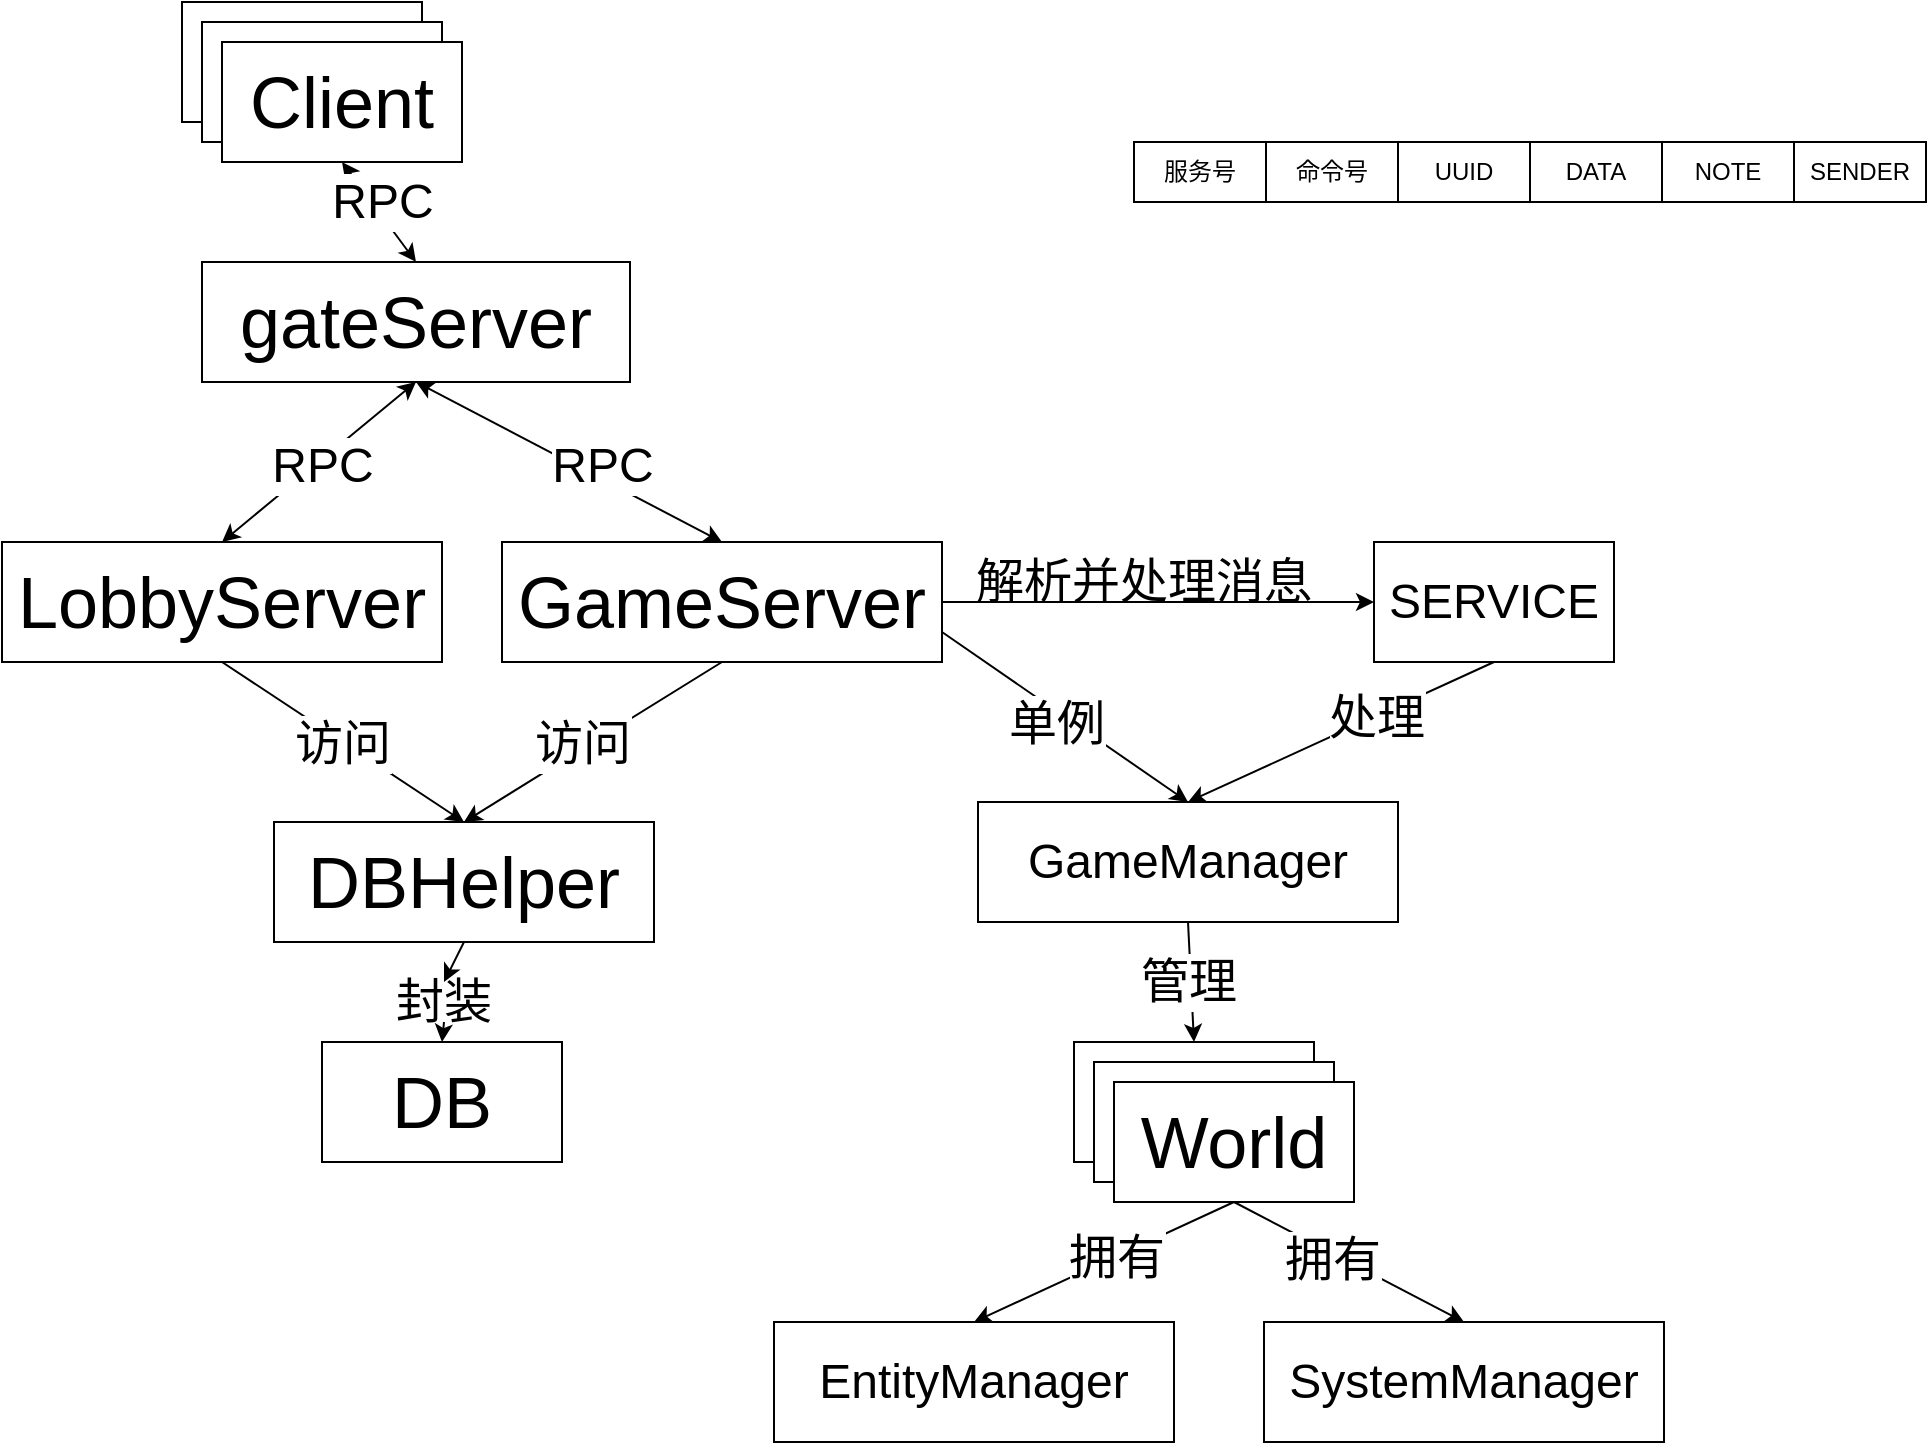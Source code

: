 <mxfile version="13.6.4" type="github">
  <diagram id="IVRoTZSTOOcRmXtd3SFh" name="Page-1">
    <mxGraphModel dx="2500" dy="896" grid="1" gridSize="10" guides="1" tooltips="1" connect="1" arrows="1" fold="1" page="1" pageScale="1" pageWidth="827" pageHeight="1169" math="0" shadow="0">
      <root>
        <mxCell id="0" />
        <mxCell id="1" parent="0" />
        <mxCell id="q0oahWR5_wieYY4KB26Z-1" value="&lt;font style=&quot;font-size: 36px&quot;&gt;gateServer&lt;/font&gt;" style="rounded=0;whiteSpace=wrap;html=1;" parent="1" vertex="1">
          <mxGeometry x="44" y="130" width="214" height="60" as="geometry" />
        </mxCell>
        <mxCell id="q0oahWR5_wieYY4KB26Z-2" value="&lt;font style=&quot;font-size: 36px&quot;&gt;GameServer&lt;/font&gt;" style="rounded=0;whiteSpace=wrap;html=1;" parent="1" vertex="1">
          <mxGeometry x="194" y="270" width="220" height="60" as="geometry" />
        </mxCell>
        <mxCell id="q0oahWR5_wieYY4KB26Z-3" value="" style="endArrow=classic;startArrow=classic;html=1;exitX=0.5;exitY=0;exitDx=0;exitDy=0;entryX=0.5;entryY=1;entryDx=0;entryDy=0;" parent="1" source="q0oahWR5_wieYY4KB26Z-2" target="q0oahWR5_wieYY4KB26Z-1" edge="1">
          <mxGeometry width="50" height="50" relative="1" as="geometry">
            <mxPoint x="234" y="230" as="sourcePoint" />
            <mxPoint x="284" y="180" as="targetPoint" />
          </mxGeometry>
        </mxCell>
        <mxCell id="q0oahWR5_wieYY4KB26Z-12" value="&lt;font style=&quot;font-size: 24px&quot;&gt;RPC&lt;/font&gt;" style="edgeLabel;html=1;align=center;verticalAlign=middle;resizable=0;points=[];" parent="q0oahWR5_wieYY4KB26Z-3" vertex="1" connectable="0">
          <mxGeometry x="0.264" y="3" relative="1" as="geometry">
            <mxPoint x="37.98" y="10" as="offset" />
          </mxGeometry>
        </mxCell>
        <mxCell id="q0oahWR5_wieYY4KB26Z-4" value="&lt;font style=&quot;font-size: 36px&quot;&gt;LobbyServer&lt;/font&gt;" style="rounded=0;whiteSpace=wrap;html=1;" parent="1" vertex="1">
          <mxGeometry x="-56" y="270" width="220" height="60" as="geometry" />
        </mxCell>
        <mxCell id="q0oahWR5_wieYY4KB26Z-5" value="" style="endArrow=classic;startArrow=classic;html=1;entryX=0.5;entryY=1;entryDx=0;entryDy=0;exitX=0.5;exitY=0;exitDx=0;exitDy=0;" parent="1" source="q0oahWR5_wieYY4KB26Z-4" target="q0oahWR5_wieYY4KB26Z-1" edge="1">
          <mxGeometry width="50" height="50" relative="1" as="geometry">
            <mxPoint x="234" y="230" as="sourcePoint" />
            <mxPoint x="284" y="180" as="targetPoint" />
          </mxGeometry>
        </mxCell>
        <mxCell id="q0oahWR5_wieYY4KB26Z-6" value="&lt;font style=&quot;font-size: 36px&quot;&gt;Client&lt;/font&gt;" style="rounded=0;whiteSpace=wrap;html=1;" parent="1" vertex="1">
          <mxGeometry x="34" width="120" height="60" as="geometry" />
        </mxCell>
        <mxCell id="q0oahWR5_wieYY4KB26Z-7" value="&lt;font style=&quot;font-size: 36px&quot;&gt;Client&lt;/font&gt;" style="rounded=0;whiteSpace=wrap;html=1;" parent="1" vertex="1">
          <mxGeometry x="44" y="10" width="120" height="60" as="geometry" />
        </mxCell>
        <mxCell id="q0oahWR5_wieYY4KB26Z-8" value="&lt;font style=&quot;font-size: 36px&quot;&gt;Client&lt;/font&gt;" style="rounded=0;whiteSpace=wrap;html=1;" parent="1" vertex="1">
          <mxGeometry x="54" y="20" width="120" height="60" as="geometry" />
        </mxCell>
        <mxCell id="q0oahWR5_wieYY4KB26Z-10" value="" style="endArrow=classic;startArrow=classic;html=1;exitX=0.5;exitY=0;exitDx=0;exitDy=0;entryX=0.5;entryY=1;entryDx=0;entryDy=0;" parent="1" source="q0oahWR5_wieYY4KB26Z-1" target="q0oahWR5_wieYY4KB26Z-8" edge="1">
          <mxGeometry width="50" height="50" relative="1" as="geometry">
            <mxPoint x="84" y="190" as="sourcePoint" />
            <mxPoint x="114" y="90" as="targetPoint" />
          </mxGeometry>
        </mxCell>
        <mxCell id="q0oahWR5_wieYY4KB26Z-13" value="&lt;font style=&quot;font-size: 24px&quot;&gt;RPC&lt;/font&gt;" style="edgeLabel;html=1;align=center;verticalAlign=middle;resizable=0;points=[];" parent="1" vertex="1" connectable="0">
          <mxGeometry x="103.997" y="232.153" as="geometry" />
        </mxCell>
        <mxCell id="q0oahWR5_wieYY4KB26Z-14" value="&lt;font style=&quot;font-size: 24px&quot;&gt;RPC&lt;/font&gt;" style="edgeLabel;html=1;align=center;verticalAlign=middle;resizable=0;points=[];" parent="1" vertex="1" connectable="0">
          <mxGeometry x="133.997" y="100.003" as="geometry" />
        </mxCell>
        <mxCell id="q0oahWR5_wieYY4KB26Z-15" value="&lt;font style=&quot;font-size: 36px&quot;&gt;DBHelper&lt;/font&gt;" style="rounded=0;whiteSpace=wrap;html=1;" parent="1" vertex="1">
          <mxGeometry x="80" y="410" width="190" height="60" as="geometry" />
        </mxCell>
        <mxCell id="q0oahWR5_wieYY4KB26Z-20" value="&lt;font style=&quot;font-size: 36px&quot;&gt;DB&lt;/font&gt;" style="rounded=0;whiteSpace=wrap;html=1;" parent="1" vertex="1">
          <mxGeometry x="104" y="520" width="120" height="60" as="geometry" />
        </mxCell>
        <mxCell id="q0oahWR5_wieYY4KB26Z-25" value="服务号" style="rounded=0;whiteSpace=wrap;html=1;" parent="1" vertex="1">
          <mxGeometry x="510" y="70" width="66" height="30" as="geometry" />
        </mxCell>
        <mxCell id="q0oahWR5_wieYY4KB26Z-27" value="命令号" style="rounded=0;whiteSpace=wrap;html=1;" parent="1" vertex="1">
          <mxGeometry x="576" y="70" width="66" height="30" as="geometry" />
        </mxCell>
        <mxCell id="q0oahWR5_wieYY4KB26Z-28" value="UUID" style="rounded=0;whiteSpace=wrap;html=1;" parent="1" vertex="1">
          <mxGeometry x="642" y="70" width="66" height="30" as="geometry" />
        </mxCell>
        <mxCell id="q0oahWR5_wieYY4KB26Z-29" value="DATA" style="rounded=0;whiteSpace=wrap;html=1;" parent="1" vertex="1">
          <mxGeometry x="708" y="70" width="66" height="30" as="geometry" />
        </mxCell>
        <mxCell id="q0oahWR5_wieYY4KB26Z-30" value="NOTE" style="rounded=0;whiteSpace=wrap;html=1;" parent="1" vertex="1">
          <mxGeometry x="774" y="70" width="66" height="30" as="geometry" />
        </mxCell>
        <mxCell id="q0oahWR5_wieYY4KB26Z-31" value="SENDER" style="rounded=0;whiteSpace=wrap;html=1;" parent="1" vertex="1">
          <mxGeometry x="840" y="70" width="66" height="30" as="geometry" />
        </mxCell>
        <mxCell id="q0oahWR5_wieYY4KB26Z-34" value="" style="endArrow=classic;html=1;strokeColor=#000000;exitX=0.5;exitY=1;exitDx=0;exitDy=0;entryX=0.5;entryY=0;entryDx=0;entryDy=0;" parent="1" source="q0oahWR5_wieYY4KB26Z-4" target="q0oahWR5_wieYY4KB26Z-15" edge="1">
          <mxGeometry width="50" height="50" relative="1" as="geometry">
            <mxPoint x="250" y="380" as="sourcePoint" />
            <mxPoint x="300" y="330" as="targetPoint" />
          </mxGeometry>
        </mxCell>
        <mxCell id="q0oahWR5_wieYY4KB26Z-35" value="" style="endArrow=classic;html=1;strokeColor=#000000;exitX=0.5;exitY=1;exitDx=0;exitDy=0;entryX=0.5;entryY=0;entryDx=0;entryDy=0;" parent="1" source="q0oahWR5_wieYY4KB26Z-2" target="q0oahWR5_wieYY4KB26Z-15" edge="1">
          <mxGeometry width="50" height="50" relative="1" as="geometry">
            <mxPoint x="460" y="360" as="sourcePoint" />
            <mxPoint x="510" y="310" as="targetPoint" />
          </mxGeometry>
        </mxCell>
        <mxCell id="q0oahWR5_wieYY4KB26Z-36" value="&lt;font style=&quot;font-size: 24px&quot;&gt;访问&lt;/font&gt;" style="edgeLabel;html=1;align=center;verticalAlign=middle;resizable=0;points=[];" parent="1" vertex="1" connectable="0">
          <mxGeometry x="250.0" y="379.997" as="geometry">
            <mxPoint x="-136" y="-9" as="offset" />
          </mxGeometry>
        </mxCell>
        <mxCell id="q0oahWR5_wieYY4KB26Z-37" value="&lt;font style=&quot;font-size: 24px&quot;&gt;访问&lt;/font&gt;" style="edgeLabel;html=1;align=center;verticalAlign=middle;resizable=0;points=[];" parent="1" vertex="1" connectable="0">
          <mxGeometry x="370.0" y="379.997" as="geometry">
            <mxPoint x="-136" y="-9" as="offset" />
          </mxGeometry>
        </mxCell>
        <mxCell id="q0oahWR5_wieYY4KB26Z-38" value="" style="endArrow=classic;html=1;strokeColor=#000000;exitX=0.5;exitY=1;exitDx=0;exitDy=0;entryX=0.5;entryY=0;entryDx=0;entryDy=0;" parent="1" source="q0oahWR5_wieYY4KB26Z-39" target="q0oahWR5_wieYY4KB26Z-20" edge="1">
          <mxGeometry width="50" height="50" relative="1" as="geometry">
            <mxPoint x="460" y="350" as="sourcePoint" />
            <mxPoint x="450" y="430" as="targetPoint" />
          </mxGeometry>
        </mxCell>
        <mxCell id="q0oahWR5_wieYY4KB26Z-39" value="&lt;font style=&quot;font-size: 24px&quot;&gt;封装&lt;/font&gt;" style="text;html=1;strokeColor=none;fillColor=none;align=center;verticalAlign=middle;whiteSpace=wrap;rounded=0;" parent="1" vertex="1">
          <mxGeometry x="120" y="490" width="90" height="20" as="geometry" />
        </mxCell>
        <mxCell id="q0oahWR5_wieYY4KB26Z-40" value="" style="endArrow=classic;html=1;strokeColor=#000000;exitX=0.5;exitY=1;exitDx=0;exitDy=0;entryX=0.5;entryY=0;entryDx=0;entryDy=0;" parent="1" source="q0oahWR5_wieYY4KB26Z-15" target="q0oahWR5_wieYY4KB26Z-39" edge="1">
          <mxGeometry width="50" height="50" relative="1" as="geometry">
            <mxPoint x="175" y="470" as="sourcePoint" />
            <mxPoint x="164" y="520" as="targetPoint" />
          </mxGeometry>
        </mxCell>
        <mxCell id="q0oahWR5_wieYY4KB26Z-41" value="&lt;font style=&quot;font-size: 24px&quot;&gt;SERVICE&lt;/font&gt;" style="rounded=0;whiteSpace=wrap;html=1;" parent="1" vertex="1">
          <mxGeometry x="630" y="270" width="120" height="60" as="geometry" />
        </mxCell>
        <mxCell id="q0oahWR5_wieYY4KB26Z-42" value="" style="endArrow=classic;html=1;strokeColor=#000000;exitX=1;exitY=0.5;exitDx=0;exitDy=0;entryX=0;entryY=0.5;entryDx=0;entryDy=0;" parent="1" source="q0oahWR5_wieYY4KB26Z-2" target="q0oahWR5_wieYY4KB26Z-41" edge="1">
          <mxGeometry width="50" height="50" relative="1" as="geometry">
            <mxPoint x="460" y="300" as="sourcePoint" />
            <mxPoint x="450" y="290" as="targetPoint" />
          </mxGeometry>
        </mxCell>
        <mxCell id="q0oahWR5_wieYY4KB26Z-43" value="&lt;font style=&quot;font-size: 24px&quot;&gt;解析并处理消息&lt;/font&gt;" style="text;html=1;strokeColor=none;fillColor=none;align=center;verticalAlign=middle;whiteSpace=wrap;rounded=0;" parent="1" vertex="1">
          <mxGeometry x="410" y="280" width="210" height="20" as="geometry" />
        </mxCell>
        <mxCell id="q0oahWR5_wieYY4KB26Z-44" value="&lt;font style=&quot;font-size: 24px&quot;&gt;GameManager&lt;/font&gt;" style="rounded=0;whiteSpace=wrap;html=1;" parent="1" vertex="1">
          <mxGeometry x="432" y="400" width="210" height="60" as="geometry" />
        </mxCell>
        <mxCell id="q0oahWR5_wieYY4KB26Z-45" value="" style="endArrow=classic;html=1;strokeColor=#000000;exitX=1;exitY=0.75;exitDx=0;exitDy=0;entryX=0.5;entryY=0;entryDx=0;entryDy=0;" parent="1" source="q0oahWR5_wieYY4KB26Z-2" target="q0oahWR5_wieYY4KB26Z-44" edge="1">
          <mxGeometry width="50" height="50" relative="1" as="geometry">
            <mxPoint x="460" y="260" as="sourcePoint" />
            <mxPoint x="510" y="210" as="targetPoint" />
          </mxGeometry>
        </mxCell>
        <mxCell id="q0oahWR5_wieYY4KB26Z-47" value="&lt;font style=&quot;font-size: 24px&quot;&gt;单例&lt;/font&gt;" style="edgeLabel;html=1;align=center;verticalAlign=middle;resizable=0;points=[];" parent="q0oahWR5_wieYY4KB26Z-45" vertex="1" connectable="0">
          <mxGeometry x="-0.24" y="4" relative="1" as="geometry">
            <mxPoint x="7.27" y="16.19" as="offset" />
          </mxGeometry>
        </mxCell>
        <mxCell id="q0oahWR5_wieYY4KB26Z-46" value="" style="endArrow=classic;html=1;strokeColor=#000000;exitX=0.5;exitY=1;exitDx=0;exitDy=0;entryX=0.5;entryY=0;entryDx=0;entryDy=0;" parent="1" source="q0oahWR5_wieYY4KB26Z-41" target="q0oahWR5_wieYY4KB26Z-44" edge="1">
          <mxGeometry width="50" height="50" relative="1" as="geometry">
            <mxPoint x="424" y="325" as="sourcePoint" />
            <mxPoint x="547" y="410" as="targetPoint" />
          </mxGeometry>
        </mxCell>
        <mxCell id="z0DOG5Q14bQa1mDZ1JRM-1" value="&lt;font style=&quot;font-size: 24px;&quot;&gt;处理&lt;/font&gt;" style="edgeLabel;html=1;align=center;verticalAlign=middle;resizable=0;points=[];fontSize=24;" vertex="1" connectable="0" parent="q0oahWR5_wieYY4KB26Z-46">
          <mxGeometry x="-0.219" y="1" relative="1" as="geometry">
            <mxPoint as="offset" />
          </mxGeometry>
        </mxCell>
        <mxCell id="q0oahWR5_wieYY4KB26Z-52" value="&lt;font style=&quot;font-size: 36px&quot;&gt;Client&lt;/font&gt;" style="rounded=0;whiteSpace=wrap;html=1;" parent="1" vertex="1">
          <mxGeometry x="480" y="520" width="120" height="60" as="geometry" />
        </mxCell>
        <mxCell id="q0oahWR5_wieYY4KB26Z-53" value="&lt;font style=&quot;font-size: 36px&quot;&gt;Client&lt;/font&gt;" style="rounded=0;whiteSpace=wrap;html=1;" parent="1" vertex="1">
          <mxGeometry x="490" y="530" width="120" height="60" as="geometry" />
        </mxCell>
        <mxCell id="q0oahWR5_wieYY4KB26Z-54" value="&lt;font style=&quot;font-size: 36px&quot;&gt;World&lt;/font&gt;" style="rounded=0;whiteSpace=wrap;html=1;" parent="1" vertex="1">
          <mxGeometry x="500" y="540" width="120" height="60" as="geometry" />
        </mxCell>
        <mxCell id="q0oahWR5_wieYY4KB26Z-55" value="" style="endArrow=classic;html=1;strokeColor=#000000;exitX=0.5;exitY=1;exitDx=0;exitDy=0;entryX=0.5;entryY=0;entryDx=0;entryDy=0;" parent="1" source="q0oahWR5_wieYY4KB26Z-44" target="q0oahWR5_wieYY4KB26Z-52" edge="1">
          <mxGeometry width="50" height="50" relative="1" as="geometry">
            <mxPoint x="460" y="530" as="sourcePoint" />
            <mxPoint x="510" y="480" as="targetPoint" />
          </mxGeometry>
        </mxCell>
        <mxCell id="q0oahWR5_wieYY4KB26Z-56" value="&lt;font style=&quot;font-size: 24px&quot;&gt;管理&lt;/font&gt;" style="edgeLabel;html=1;align=center;verticalAlign=middle;resizable=0;points=[];" parent="q0oahWR5_wieYY4KB26Z-55" vertex="1" connectable="0">
          <mxGeometry x="-0.395" y="3" relative="1" as="geometry">
            <mxPoint x="-3.9" y="12.17" as="offset" />
          </mxGeometry>
        </mxCell>
        <mxCell id="q0oahWR5_wieYY4KB26Z-57" value="&lt;font style=&quot;font-size: 24px&quot;&gt;EntityManager&lt;/font&gt;" style="rounded=0;whiteSpace=wrap;html=1;" parent="1" vertex="1">
          <mxGeometry x="330" y="660" width="200" height="60" as="geometry" />
        </mxCell>
        <mxCell id="q0oahWR5_wieYY4KB26Z-58" value="&lt;font style=&quot;font-size: 24px&quot;&gt;SystemManager&lt;/font&gt;" style="rounded=0;whiteSpace=wrap;html=1;" parent="1" vertex="1">
          <mxGeometry x="575" y="660" width="200" height="60" as="geometry" />
        </mxCell>
        <mxCell id="q0oahWR5_wieYY4KB26Z-59" value="" style="endArrow=classic;html=1;strokeColor=#000000;exitX=0.5;exitY=1;exitDx=0;exitDy=0;entryX=0.5;entryY=0;entryDx=0;entryDy=0;" parent="1" source="q0oahWR5_wieYY4KB26Z-54" target="q0oahWR5_wieYY4KB26Z-57" edge="1">
          <mxGeometry width="50" height="50" relative="1" as="geometry">
            <mxPoint x="460" y="520" as="sourcePoint" />
            <mxPoint x="510" y="470" as="targetPoint" />
          </mxGeometry>
        </mxCell>
        <mxCell id="q0oahWR5_wieYY4KB26Z-64" value="&lt;font style=&quot;font-size: 24px&quot;&gt;拥有&lt;/font&gt;" style="edgeLabel;html=1;align=center;verticalAlign=middle;resizable=0;points=[];" parent="q0oahWR5_wieYY4KB26Z-59" vertex="1" connectable="0">
          <mxGeometry x="-0.362" y="-1" relative="1" as="geometry">
            <mxPoint x="-17.81" y="10" as="offset" />
          </mxGeometry>
        </mxCell>
        <mxCell id="q0oahWR5_wieYY4KB26Z-60" value="" style="endArrow=classic;html=1;strokeColor=#000000;entryX=0.5;entryY=0;entryDx=0;entryDy=0;" parent="1" target="q0oahWR5_wieYY4KB26Z-58" edge="1">
          <mxGeometry width="50" height="50" relative="1" as="geometry">
            <mxPoint x="560" y="600" as="sourcePoint" />
            <mxPoint x="440" y="670" as="targetPoint" />
          </mxGeometry>
        </mxCell>
        <mxCell id="q0oahWR5_wieYY4KB26Z-65" value="&lt;font style=&quot;font-size: 24px&quot;&gt;拥有&lt;/font&gt;" style="edgeLabel;html=1;align=center;verticalAlign=middle;resizable=0;points=[];" parent="1" vertex="1" connectable="0">
          <mxGeometry x="609.005" y="628.369" as="geometry" />
        </mxCell>
      </root>
    </mxGraphModel>
  </diagram>
</mxfile>
